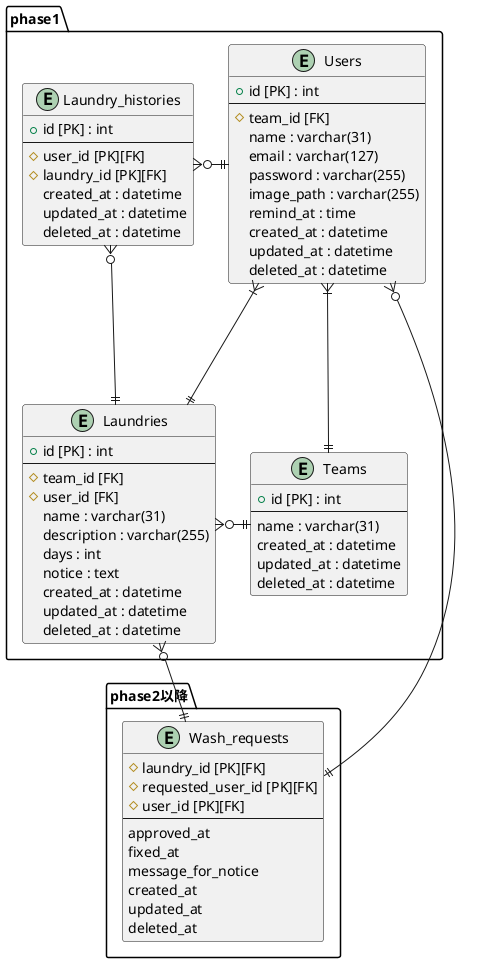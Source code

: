 @startuml

package phase1{
    entity Laundry_histories{
        + id [PK] : int
        --
        # user_id [PK][FK]
        # laundry_id [PK][FK]
        created_at : datetime
        updated_at : datetime
        deleted_at : datetime
    }

    entity Users{
    + id [PK] : int
    --
    # team_id [FK]
    name : varchar(31)
    email : varchar(127)
    password : varchar(255)
    image_path : varchar(255)
    remind_at : time
    created_at : datetime
    updated_at : datetime
    deleted_at : datetime
    }

    entity Teams
    {
    + id [PK] : int
    --
    name : varchar(31)
    created_at : datetime
    updated_at : datetime
    deleted_at : datetime
    }

    entity Laundries{
    + id [PK] : int
    --
    # team_id [FK]
    # user_id [FK]
    name : varchar(31)
    description : varchar(255)
    days : int
    notice : text
    created_at : datetime
    updated_at : datetime
    deleted_at : datetime
    }
}


package  phase2以降{
    entity Wash_requests{
    # laundry_id [PK][FK]
    # requested_user_id [PK][FK]
    # user_id [PK][FK]
    --
    approved_at
    fixed_at
    message_for_notice
    created_at
    updated_at
    deleted_at
    }
}

Laundry_histories }o-|| Users
Laundry_histories }o-|| Laundries
Users }|---|| Teams
Users }|--|| Laundries
Teams ||-o{ Laundries

Laundries }o--|| Wash_requests
Users }o-|| Wash_requests



@enduml
